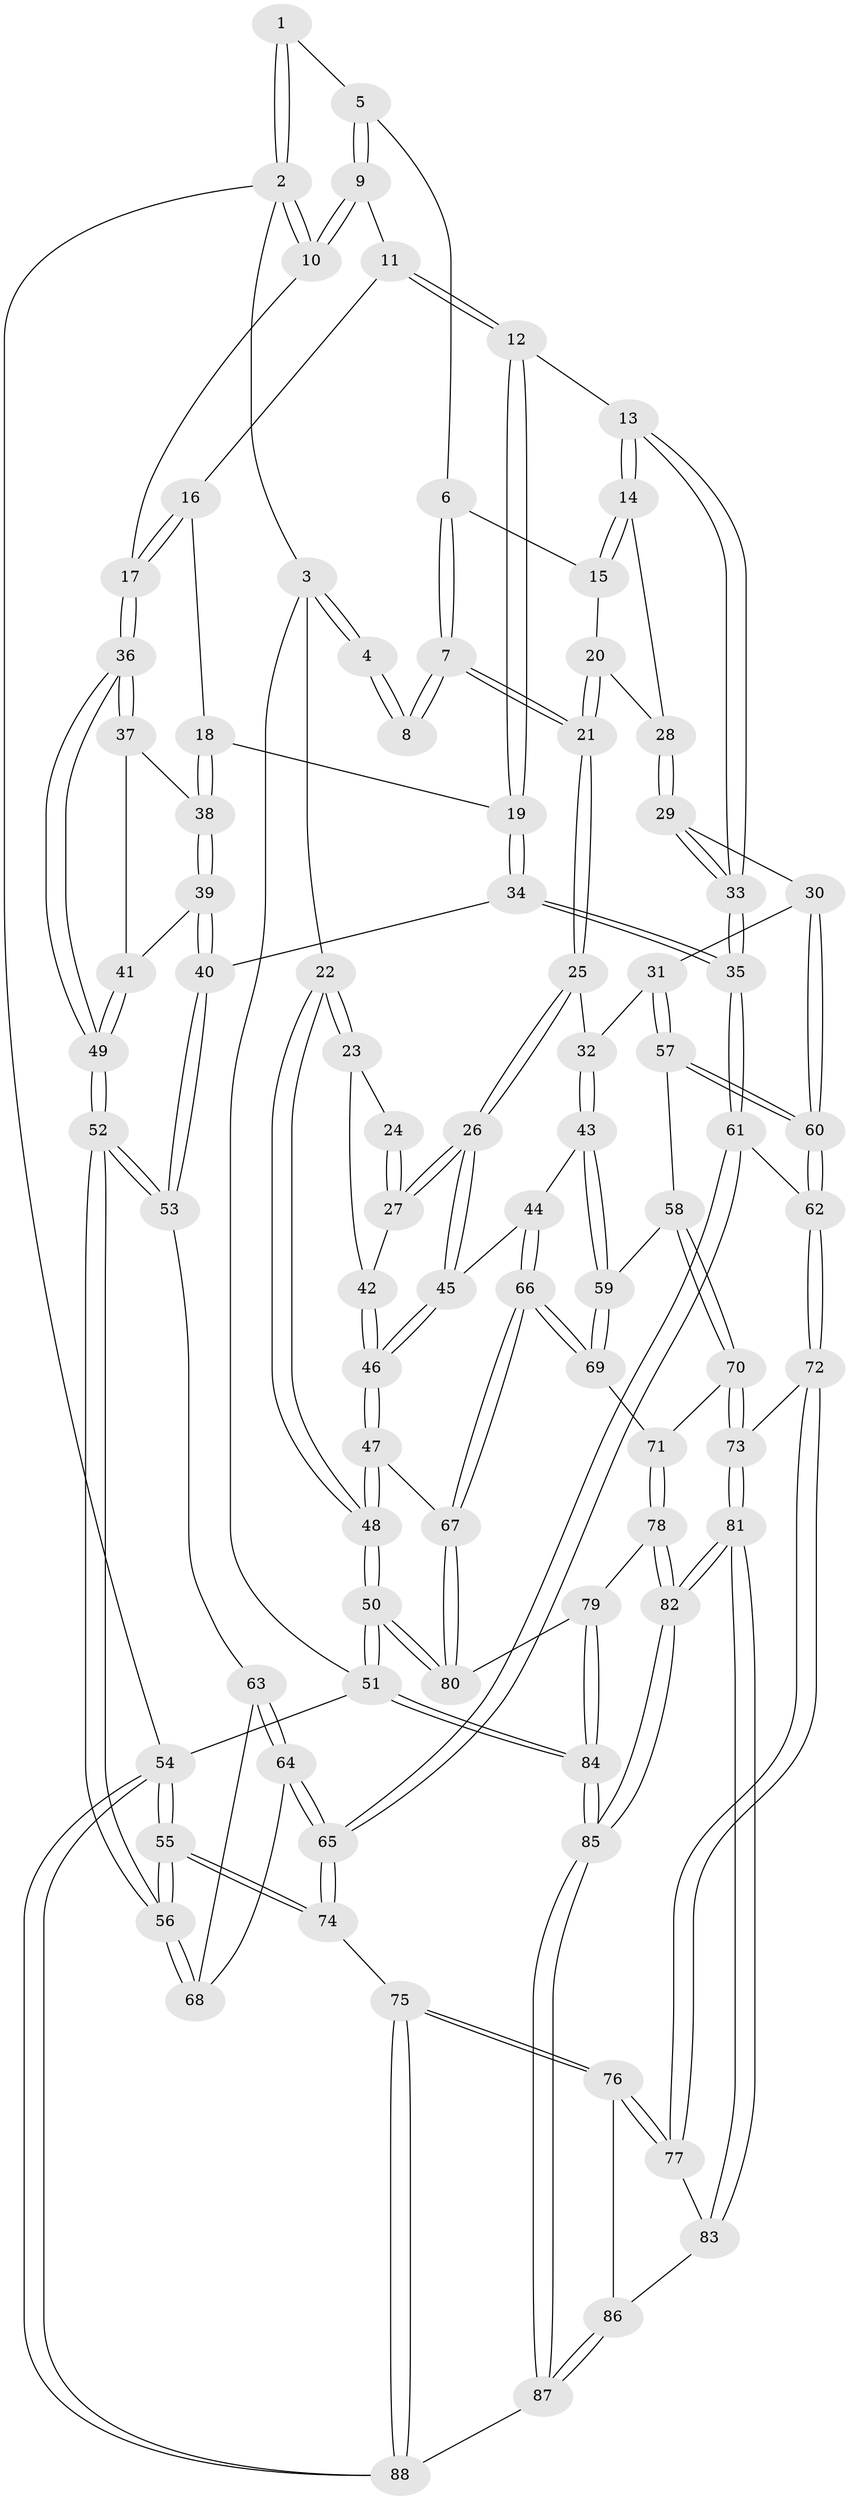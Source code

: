 // Generated by graph-tools (version 1.1) at 2025/51/03/09/25 03:51:08]
// undirected, 88 vertices, 217 edges
graph export_dot {
graph [start="1"]
  node [color=gray90,style=filled];
  1 [pos="+0.7032942739115664+0"];
  2 [pos="+1+0"];
  3 [pos="+0+0"];
  4 [pos="+0.32127434570283364+0"];
  5 [pos="+0.72789002509315+0.02658256693009066"];
  6 [pos="+0.6359897570357864+0.10962065264588564"];
  7 [pos="+0.4798123653212845+0.1823513047119685"];
  8 [pos="+0.4260233397262456+0.12080250092373324"];
  9 [pos="+0.7780796279917878+0.0777442657987642"];
  10 [pos="+1+0"];
  11 [pos="+0.7973462359715808+0.10042565972574981"];
  12 [pos="+0.7981171978602657+0.23666159575329543"];
  13 [pos="+0.7298876809893325+0.26120917035965713"];
  14 [pos="+0.7203121978610469+0.2586735108410884"];
  15 [pos="+0.6886918182724706+0.23333376257470442"];
  16 [pos="+1+0.10642588407449696"];
  17 [pos="+1+0.06273295739788838"];
  18 [pos="+0.8448208050713412+0.2587797368212934"];
  19 [pos="+0.8166977098482675+0.25384460426776784"];
  20 [pos="+0.575730512083815+0.2332032713940736"];
  21 [pos="+0.48104849749288053+0.1931171735294163"];
  22 [pos="+0+0"];
  23 [pos="+0.0023782584235424605+0.16362566168859596"];
  24 [pos="+0.40946214698727146+0.1293011869495671"];
  25 [pos="+0.4666937058020666+0.27169445378915896"];
  26 [pos="+0.2193433328678559+0.32041447498562264"];
  27 [pos="+0.17125042654235242+0.27690930719161744"];
  28 [pos="+0.6417781529853926+0.29000829162307185"];
  29 [pos="+0.6162915023579012+0.41958839579232476"];
  30 [pos="+0.579526605907023+0.41836004085034983"];
  31 [pos="+0.5639991207465003+0.4107825072575655"];
  32 [pos="+0.47344214946803864+0.3087061305099923"];
  33 [pos="+0.6791124418524989+0.4383439181059393"];
  34 [pos="+0.8039636894586183+0.44057867416327273"];
  35 [pos="+0.7254335794488534+0.4736863217730849"];
  36 [pos="+1+0.12212165923804559"];
  37 [pos="+0.9599245739716741+0.292415208576023"];
  38 [pos="+0.9117115442367705+0.2912671868892587"];
  39 [pos="+0.8714461443595832+0.4301836664325488"];
  40 [pos="+0.85110754959049+0.44562260316512337"];
  41 [pos="+0.9526498597997684+0.40425318588905956"];
  42 [pos="+0.08521976552996345+0.24355765550063393"];
  43 [pos="+0.3303521427702297+0.46828311224190805"];
  44 [pos="+0.28966820369423846+0.46061854158299653"];
  45 [pos="+0.2804762005372433+0.45658596917286653"];
  46 [pos="+0.07474569499368683+0.5787095278588839"];
  47 [pos="+0.025784900404042962+0.6578359227465322"];
  48 [pos="+0+0.7906087584471332"];
  49 [pos="+1+0.5193477515282133"];
  50 [pos="+0+0.917966834861274"];
  51 [pos="+0+1"];
  52 [pos="+1+0.6013858403161891"];
  53 [pos="+0.8896930102544811+0.4921635801617904"];
  54 [pos="+1+1"];
  55 [pos="+1+0.7983933914207615"];
  56 [pos="+1+0.6931332426123692"];
  57 [pos="+0.4301675302499862+0.5135874469096918"];
  58 [pos="+0.38023811163893495+0.5173732319655175"];
  59 [pos="+0.3711256274867366+0.5108659903011535"];
  60 [pos="+0.5376068535937412+0.5856186705812416"];
  61 [pos="+0.7212588954386859+0.579633345739941"];
  62 [pos="+0.5538031452137661+0.6391438176068119"];
  63 [pos="+0.8847870392852066+0.5455077156141488"];
  64 [pos="+0.775275980728356+0.6535710149029199"];
  65 [pos="+0.7751767854279491+0.653608739880838"];
  66 [pos="+0.2584962353008149+0.663488076659499"];
  67 [pos="+0.24323748215506918+0.66754499938327"];
  68 [pos="+0.9431797863309093+0.6276134974520937"];
  69 [pos="+0.26973225857191396+0.6642126684968099"];
  70 [pos="+0.40846179540017297+0.6634273527324592"];
  71 [pos="+0.3137323741189634+0.6775571785687413"];
  72 [pos="+0.5348910916882352+0.673933430936468"];
  73 [pos="+0.4201908481796977+0.6713813966244482"];
  74 [pos="+0.7757541064855854+0.7698403221064938"];
  75 [pos="+0.7065204385399264+0.8602124324890875"];
  76 [pos="+0.6423845191615747+0.8209018127215348"];
  77 [pos="+0.5647080084579195+0.7525234459052321"];
  78 [pos="+0.3292691826944135+0.8450598482083455"];
  79 [pos="+0.28773250124597816+0.8495357651466843"];
  80 [pos="+0.2832578361492449+0.8489424837429238"];
  81 [pos="+0.38207902146861+0.8499037808195926"];
  82 [pos="+0.37286958372858947+0.8535113202363142"];
  83 [pos="+0.41099642062164926+0.8531873596455026"];
  84 [pos="+0.2807837614668668+1"];
  85 [pos="+0.3696933682166923+1"];
  86 [pos="+0.4633666746154919+0.8931129033278089"];
  87 [pos="+0.6271198366283312+1"];
  88 [pos="+0.7266555904769899+1"];
  1 -- 2;
  1 -- 2;
  1 -- 5;
  2 -- 3;
  2 -- 10;
  2 -- 10;
  2 -- 54;
  3 -- 4;
  3 -- 4;
  3 -- 22;
  3 -- 51;
  4 -- 8;
  4 -- 8;
  5 -- 6;
  5 -- 9;
  5 -- 9;
  6 -- 7;
  6 -- 7;
  6 -- 15;
  7 -- 8;
  7 -- 8;
  7 -- 21;
  7 -- 21;
  9 -- 10;
  9 -- 10;
  9 -- 11;
  10 -- 17;
  11 -- 12;
  11 -- 12;
  11 -- 16;
  12 -- 13;
  12 -- 19;
  12 -- 19;
  13 -- 14;
  13 -- 14;
  13 -- 33;
  13 -- 33;
  14 -- 15;
  14 -- 15;
  14 -- 28;
  15 -- 20;
  16 -- 17;
  16 -- 17;
  16 -- 18;
  17 -- 36;
  17 -- 36;
  18 -- 19;
  18 -- 38;
  18 -- 38;
  19 -- 34;
  19 -- 34;
  20 -- 21;
  20 -- 21;
  20 -- 28;
  21 -- 25;
  21 -- 25;
  22 -- 23;
  22 -- 23;
  22 -- 48;
  22 -- 48;
  23 -- 24;
  23 -- 42;
  24 -- 27;
  24 -- 27;
  25 -- 26;
  25 -- 26;
  25 -- 32;
  26 -- 27;
  26 -- 27;
  26 -- 45;
  26 -- 45;
  27 -- 42;
  28 -- 29;
  28 -- 29;
  29 -- 30;
  29 -- 33;
  29 -- 33;
  30 -- 31;
  30 -- 60;
  30 -- 60;
  31 -- 32;
  31 -- 57;
  31 -- 57;
  32 -- 43;
  32 -- 43;
  33 -- 35;
  33 -- 35;
  34 -- 35;
  34 -- 35;
  34 -- 40;
  35 -- 61;
  35 -- 61;
  36 -- 37;
  36 -- 37;
  36 -- 49;
  36 -- 49;
  37 -- 38;
  37 -- 41;
  38 -- 39;
  38 -- 39;
  39 -- 40;
  39 -- 40;
  39 -- 41;
  40 -- 53;
  40 -- 53;
  41 -- 49;
  41 -- 49;
  42 -- 46;
  42 -- 46;
  43 -- 44;
  43 -- 59;
  43 -- 59;
  44 -- 45;
  44 -- 66;
  44 -- 66;
  45 -- 46;
  45 -- 46;
  46 -- 47;
  46 -- 47;
  47 -- 48;
  47 -- 48;
  47 -- 67;
  48 -- 50;
  48 -- 50;
  49 -- 52;
  49 -- 52;
  50 -- 51;
  50 -- 51;
  50 -- 80;
  50 -- 80;
  51 -- 84;
  51 -- 84;
  51 -- 54;
  52 -- 53;
  52 -- 53;
  52 -- 56;
  52 -- 56;
  53 -- 63;
  54 -- 55;
  54 -- 55;
  54 -- 88;
  54 -- 88;
  55 -- 56;
  55 -- 56;
  55 -- 74;
  55 -- 74;
  56 -- 68;
  56 -- 68;
  57 -- 58;
  57 -- 60;
  57 -- 60;
  58 -- 59;
  58 -- 70;
  58 -- 70;
  59 -- 69;
  59 -- 69;
  60 -- 62;
  60 -- 62;
  61 -- 62;
  61 -- 65;
  61 -- 65;
  62 -- 72;
  62 -- 72;
  63 -- 64;
  63 -- 64;
  63 -- 68;
  64 -- 65;
  64 -- 65;
  64 -- 68;
  65 -- 74;
  65 -- 74;
  66 -- 67;
  66 -- 67;
  66 -- 69;
  66 -- 69;
  67 -- 80;
  67 -- 80;
  69 -- 71;
  70 -- 71;
  70 -- 73;
  70 -- 73;
  71 -- 78;
  71 -- 78;
  72 -- 73;
  72 -- 77;
  72 -- 77;
  73 -- 81;
  73 -- 81;
  74 -- 75;
  75 -- 76;
  75 -- 76;
  75 -- 88;
  75 -- 88;
  76 -- 77;
  76 -- 77;
  76 -- 86;
  77 -- 83;
  78 -- 79;
  78 -- 82;
  78 -- 82;
  79 -- 80;
  79 -- 84;
  79 -- 84;
  81 -- 82;
  81 -- 82;
  81 -- 83;
  81 -- 83;
  82 -- 85;
  82 -- 85;
  83 -- 86;
  84 -- 85;
  84 -- 85;
  85 -- 87;
  85 -- 87;
  86 -- 87;
  86 -- 87;
  87 -- 88;
}
